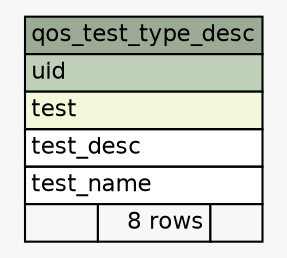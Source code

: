 // dot 2.38.0 on Windows 8 6.2
// SchemaSpy rev 590
digraph "qos_test_type_desc" {
  graph [
    rankdir="RL"
    bgcolor="#f7f7f7"
    nodesep="0.18"
    ranksep="0.46"
    fontname="Helvetica"
    fontsize="11"
  ];
  node [
    fontname="Helvetica"
    fontsize="11"
    shape="plaintext"
  ];
  edge [
    arrowsize="0.8"
  ];
  "qos_test_type_desc" [
    label=<
    <TABLE BORDER="0" CELLBORDER="1" CELLSPACING="0" BGCOLOR="#ffffff">
      <TR><TD COLSPAN="3" BGCOLOR="#9bab96" ALIGN="CENTER">qos_test_type_desc</TD></TR>
      <TR><TD PORT="uid" COLSPAN="3" BGCOLOR="#bed1b8" ALIGN="LEFT">uid</TD></TR>
      <TR><TD PORT="test" COLSPAN="3" BGCOLOR="#f4f7da" ALIGN="LEFT">test</TD></TR>
      <TR><TD PORT="test_desc" COLSPAN="3" ALIGN="LEFT">test_desc</TD></TR>
      <TR><TD PORT="test_name" COLSPAN="3" ALIGN="LEFT">test_name</TD></TR>
      <TR><TD ALIGN="LEFT" BGCOLOR="#f7f7f7">  </TD><TD ALIGN="RIGHT" BGCOLOR="#f7f7f7">8 rows</TD><TD ALIGN="RIGHT" BGCOLOR="#f7f7f7">  </TD></TR>
    </TABLE>>
    URL="tables/qos_test_type_desc.html"
    tooltip="qos_test_type_desc"
  ];
}

